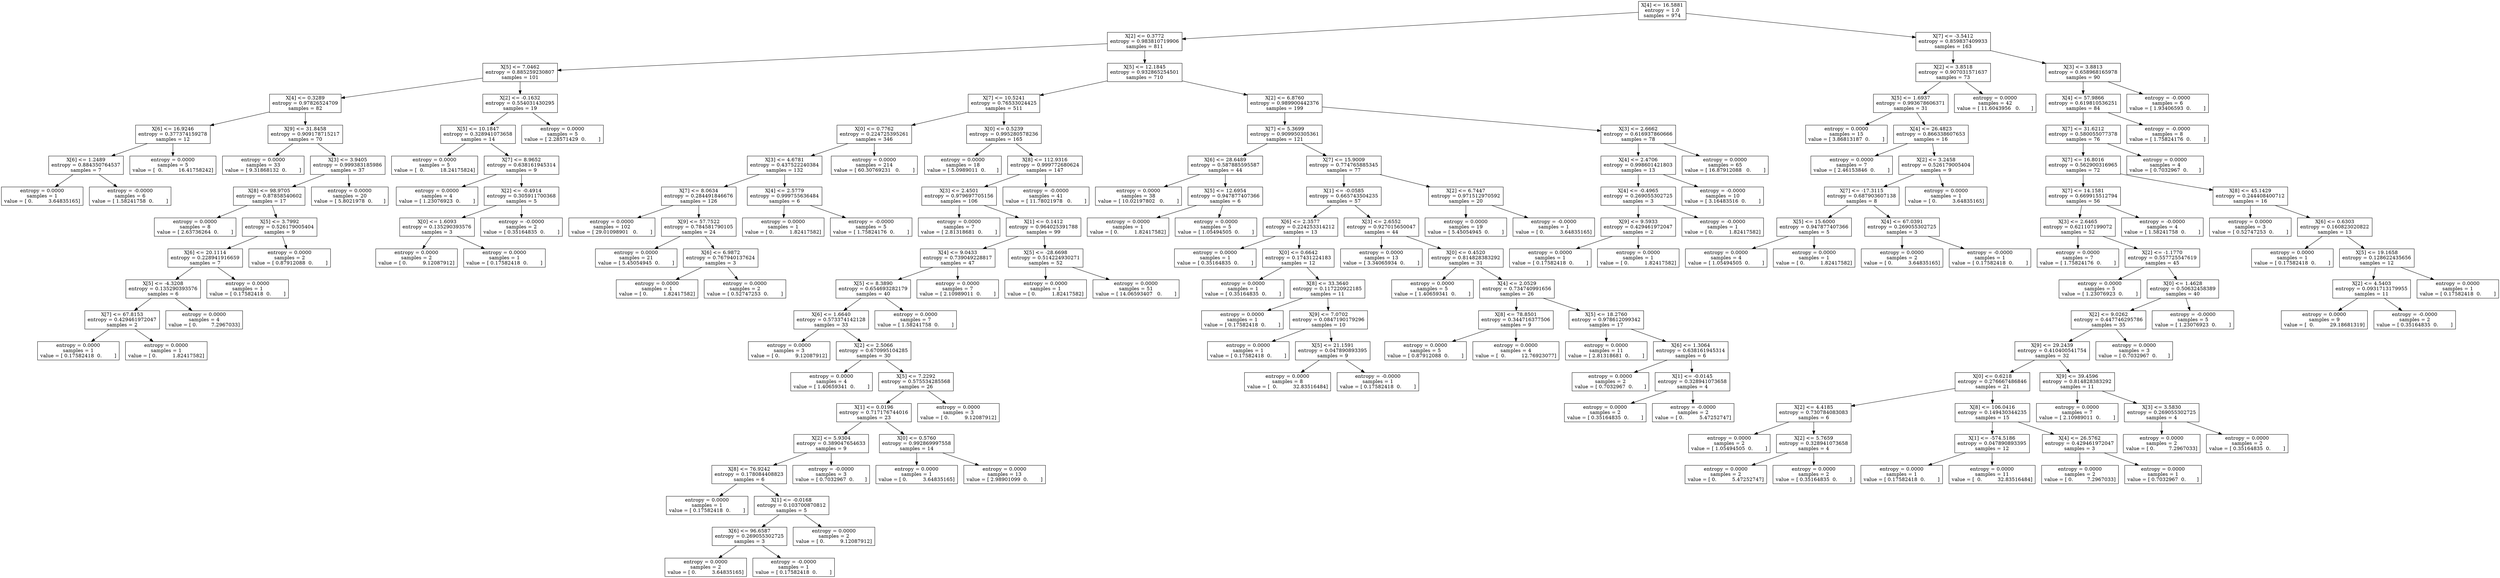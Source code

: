 digraph Tree {
0 [label="X[4] <= 16.5881\nentropy = 1.0\nsamples = 974", shape="box"] ;
1 [label="X[2] <= 0.3772\nentropy = 0.983810719906\nsamples = 811", shape="box"] ;
0 -> 1 ;
2 [label="X[5] <= 7.0462\nentropy = 0.885259230807\nsamples = 101", shape="box"] ;
1 -> 2 ;
3 [label="X[4] <= 0.3289\nentropy = 0.97826524709\nsamples = 82", shape="box"] ;
2 -> 3 ;
4 [label="X[6] <= 16.9246\nentropy = 0.377374159278\nsamples = 12", shape="box"] ;
3 -> 4 ;
5 [label="X[6] <= 1.2489\nentropy = 0.884350764537\nsamples = 7", shape="box"] ;
4 -> 5 ;
6 [label="entropy = 0.0000\nsamples = 1\nvalue = [ 0.          3.64835165]", shape="box"] ;
5 -> 6 ;
7 [label="entropy = -0.0000\nsamples = 6\nvalue = [ 1.58241758  0.        ]", shape="box"] ;
5 -> 7 ;
8 [label="entropy = 0.0000\nsamples = 5\nvalue = [  0.          16.41758242]", shape="box"] ;
4 -> 8 ;
9 [label="X[9] <= 31.8458\nentropy = 0.909178715217\nsamples = 70", shape="box"] ;
3 -> 9 ;
10 [label="entropy = 0.0000\nsamples = 33\nvalue = [ 9.31868132  0.        ]", shape="box"] ;
9 -> 10 ;
11 [label="X[3] <= 3.9405\nentropy = 0.999383185986\nsamples = 37", shape="box"] ;
9 -> 11 ;
12 [label="X[8] <= 98.9705\nentropy = 0.87858540602\nsamples = 17", shape="box"] ;
11 -> 12 ;
13 [label="entropy = 0.0000\nsamples = 8\nvalue = [ 2.63736264  0.        ]", shape="box"] ;
12 -> 13 ;
14 [label="X[5] <= 3.7992\nentropy = 0.526179005404\nsamples = 9", shape="box"] ;
12 -> 14 ;
15 [label="X[6] <= 20.1114\nentropy = 0.228941916659\nsamples = 7", shape="box"] ;
14 -> 15 ;
16 [label="X[5] <= -4.3208\nentropy = 0.135290393576\nsamples = 6", shape="box"] ;
15 -> 16 ;
17 [label="X[7] <= 67.8153\nentropy = 0.429461972047\nsamples = 2", shape="box"] ;
16 -> 17 ;
18 [label="entropy = 0.0000\nsamples = 1\nvalue = [ 0.17582418  0.        ]", shape="box"] ;
17 -> 18 ;
19 [label="entropy = 0.0000\nsamples = 1\nvalue = [ 0.          1.82417582]", shape="box"] ;
17 -> 19 ;
20 [label="entropy = 0.0000\nsamples = 4\nvalue = [ 0.         7.2967033]", shape="box"] ;
16 -> 20 ;
21 [label="entropy = 0.0000\nsamples = 1\nvalue = [ 0.17582418  0.        ]", shape="box"] ;
15 -> 21 ;
22 [label="entropy = 0.0000\nsamples = 2\nvalue = [ 0.87912088  0.        ]", shape="box"] ;
14 -> 22 ;
23 [label="entropy = 0.0000\nsamples = 20\nvalue = [ 5.8021978  0.       ]", shape="box"] ;
11 -> 23 ;
24 [label="X[2] <= -0.1632\nentropy = 0.554031430295\nsamples = 19", shape="box"] ;
2 -> 24 ;
25 [label="X[5] <= 10.1847\nentropy = 0.328941073658\nsamples = 14", shape="box"] ;
24 -> 25 ;
26 [label="entropy = 0.0000\nsamples = 5\nvalue = [  0.          18.24175824]", shape="box"] ;
25 -> 26 ;
27 [label="X[7] <= 8.9652\nentropy = 0.638161945314\nsamples = 9", shape="box"] ;
25 -> 27 ;
28 [label="entropy = 0.0000\nsamples = 4\nvalue = [ 1.23076923  0.        ]", shape="box"] ;
27 -> 28 ;
29 [label="X[2] <= -0.4914\nentropy = 0.305911700368\nsamples = 5", shape="box"] ;
27 -> 29 ;
30 [label="X[0] <= 1.6093\nentropy = 0.135290393576\nsamples = 3", shape="box"] ;
29 -> 30 ;
31 [label="entropy = 0.0000\nsamples = 2\nvalue = [ 0.          9.12087912]", shape="box"] ;
30 -> 31 ;
32 [label="entropy = 0.0000\nsamples = 1\nvalue = [ 0.17582418  0.        ]", shape="box"] ;
30 -> 32 ;
33 [label="entropy = -0.0000\nsamples = 2\nvalue = [ 0.35164835  0.        ]", shape="box"] ;
29 -> 33 ;
34 [label="entropy = 0.0000\nsamples = 5\nvalue = [ 2.28571429  0.        ]", shape="box"] ;
24 -> 34 ;
35 [label="X[5] <= 12.1845\nentropy = 0.932865254501\nsamples = 710", shape="box"] ;
1 -> 35 ;
36 [label="X[7] <= 10.5241\nentropy = 0.76533024425\nsamples = 511", shape="box"] ;
35 -> 36 ;
37 [label="X[0] <= 0.7762\nentropy = 0.224725395261\nsamples = 346", shape="box"] ;
36 -> 37 ;
38 [label="X[3] <= 4.6781\nentropy = 0.437522240384\nsamples = 132", shape="box"] ;
37 -> 38 ;
39 [label="X[7] <= 8.0634\nentropy = 0.284491846676\nsamples = 126", shape="box"] ;
38 -> 39 ;
40 [label="entropy = 0.0000\nsamples = 102\nvalue = [ 29.01098901   0.        ]", shape="box"] ;
39 -> 40 ;
41 [label="X[9] <= 57.7522\nentropy = 0.784581790105\nsamples = 24", shape="box"] ;
39 -> 41 ;
42 [label="entropy = 0.0000\nsamples = 21\nvalue = [ 5.45054945  0.        ]", shape="box"] ;
41 -> 42 ;
43 [label="X[6] <= 6.9872\nentropy = 0.767940137624\nsamples = 3", shape="box"] ;
41 -> 43 ;
44 [label="entropy = 0.0000\nsamples = 1\nvalue = [ 0.          1.82417582]", shape="box"] ;
43 -> 44 ;
45 [label="entropy = 0.0000\nsamples = 2\nvalue = [ 0.52747253  0.        ]", shape="box"] ;
43 -> 45 ;
46 [label="X[4] <= 2.5779\nentropy = 0.999755636484\nsamples = 6", shape="box"] ;
38 -> 46 ;
47 [label="entropy = 0.0000\nsamples = 1\nvalue = [ 0.          1.82417582]", shape="box"] ;
46 -> 47 ;
48 [label="entropy = -0.0000\nsamples = 5\nvalue = [ 1.75824176  0.        ]", shape="box"] ;
46 -> 48 ;
49 [label="entropy = 0.0000\nsamples = 214\nvalue = [ 60.30769231   0.        ]", shape="box"] ;
37 -> 49 ;
50 [label="X[0] <= 0.5239\nentropy = 0.995280578236\nsamples = 165", shape="box"] ;
36 -> 50 ;
51 [label="entropy = 0.0000\nsamples = 18\nvalue = [ 5.0989011  0.       ]", shape="box"] ;
50 -> 51 ;
52 [label="X[8] <= 112.9316\nentropy = 0.999772680624\nsamples = 147", shape="box"] ;
50 -> 52 ;
53 [label="X[3] <= 2.4501\nentropy = 0.979697705156\nsamples = 106", shape="box"] ;
52 -> 53 ;
54 [label="entropy = 0.0000\nsamples = 7\nvalue = [ 2.81318681  0.        ]", shape="box"] ;
53 -> 54 ;
55 [label="X[1] <= 0.1412\nentropy = 0.964025391788\nsamples = 99", shape="box"] ;
53 -> 55 ;
56 [label="X[4] <= 9.0433\nentropy = 0.739049228817\nsamples = 47", shape="box"] ;
55 -> 56 ;
57 [label="X[5] <= 8.3890\nentropy = 0.654693282179\nsamples = 40", shape="box"] ;
56 -> 57 ;
58 [label="X[6] <= 1.6640\nentropy = 0.573374142128\nsamples = 33", shape="box"] ;
57 -> 58 ;
59 [label="entropy = 0.0000\nsamples = 3\nvalue = [ 0.          9.12087912]", shape="box"] ;
58 -> 59 ;
60 [label="X[2] <= 2.5066\nentropy = 0.670995104285\nsamples = 30", shape="box"] ;
58 -> 60 ;
61 [label="entropy = 0.0000\nsamples = 4\nvalue = [ 1.40659341  0.        ]", shape="box"] ;
60 -> 61 ;
62 [label="X[5] <= 7.2292\nentropy = 0.575534285568\nsamples = 26", shape="box"] ;
60 -> 62 ;
63 [label="X[1] <= 0.0196\nentropy = 0.717176744016\nsamples = 23", shape="box"] ;
62 -> 63 ;
64 [label="X[2] <= 5.9304\nentropy = 0.389047654633\nsamples = 9", shape="box"] ;
63 -> 64 ;
65 [label="X[8] <= 76.9242\nentropy = 0.178084408823\nsamples = 6", shape="box"] ;
64 -> 65 ;
66 [label="entropy = 0.0000\nsamples = 1\nvalue = [ 0.17582418  0.        ]", shape="box"] ;
65 -> 66 ;
67 [label="X[1] <= -0.0168\nentropy = 0.103700870812\nsamples = 5", shape="box"] ;
65 -> 67 ;
68 [label="X[6] <= 96.6587\nentropy = 0.269055302725\nsamples = 3", shape="box"] ;
67 -> 68 ;
69 [label="entropy = 0.0000\nsamples = 2\nvalue = [ 0.          3.64835165]", shape="box"] ;
68 -> 69 ;
70 [label="entropy = -0.0000\nsamples = 1\nvalue = [ 0.17582418  0.        ]", shape="box"] ;
68 -> 70 ;
71 [label="entropy = 0.0000\nsamples = 2\nvalue = [ 0.          9.12087912]", shape="box"] ;
67 -> 71 ;
72 [label="entropy = -0.0000\nsamples = 3\nvalue = [ 0.7032967  0.       ]", shape="box"] ;
64 -> 72 ;
73 [label="X[0] <= 0.5760\nentropy = 0.992869997558\nsamples = 14", shape="box"] ;
63 -> 73 ;
74 [label="entropy = 0.0000\nsamples = 1\nvalue = [ 0.          3.64835165]", shape="box"] ;
73 -> 74 ;
75 [label="entropy = 0.0000\nsamples = 13\nvalue = [ 2.98901099  0.        ]", shape="box"] ;
73 -> 75 ;
76 [label="entropy = 0.0000\nsamples = 3\nvalue = [ 0.          9.12087912]", shape="box"] ;
62 -> 76 ;
77 [label="entropy = 0.0000\nsamples = 7\nvalue = [ 1.58241758  0.        ]", shape="box"] ;
57 -> 77 ;
78 [label="entropy = 0.0000\nsamples = 7\nvalue = [ 2.10989011  0.        ]", shape="box"] ;
56 -> 78 ;
79 [label="X[5] <= -28.6698\nentropy = 0.514224930271\nsamples = 52", shape="box"] ;
55 -> 79 ;
80 [label="entropy = 0.0000\nsamples = 1\nvalue = [ 0.          1.82417582]", shape="box"] ;
79 -> 80 ;
81 [label="entropy = 0.0000\nsamples = 51\nvalue = [ 14.06593407   0.        ]", shape="box"] ;
79 -> 81 ;
82 [label="entropy = -0.0000\nsamples = 41\nvalue = [ 11.78021978   0.        ]", shape="box"] ;
52 -> 82 ;
83 [label="X[2] <= 6.8760\nentropy = 0.989900442376\nsamples = 199", shape="box"] ;
35 -> 83 ;
84 [label="X[7] <= 5.3699\nentropy = 0.909950305361\nsamples = 121", shape="box"] ;
83 -> 84 ;
85 [label="X[6] <= 28.6489\nentropy = 0.587885595587\nsamples = 44", shape="box"] ;
84 -> 85 ;
86 [label="entropy = 0.0000\nsamples = 38\nvalue = [ 10.02197802   0.        ]", shape="box"] ;
85 -> 86 ;
87 [label="X[5] <= 12.6954\nentropy = 0.947877407366\nsamples = 6", shape="box"] ;
85 -> 87 ;
88 [label="entropy = 0.0000\nsamples = 1\nvalue = [ 0.          1.82417582]", shape="box"] ;
87 -> 88 ;
89 [label="entropy = 0.0000\nsamples = 5\nvalue = [ 1.05494505  0.        ]", shape="box"] ;
87 -> 89 ;
90 [label="X[7] <= 15.9009\nentropy = 0.774765885345\nsamples = 77", shape="box"] ;
84 -> 90 ;
91 [label="X[1] <= -0.0585\nentropy = 0.665743504235\nsamples = 57", shape="box"] ;
90 -> 91 ;
92 [label="X[6] <= 2.3577\nentropy = 0.224253314212\nsamples = 13", shape="box"] ;
91 -> 92 ;
93 [label="entropy = 0.0000\nsamples = 1\nvalue = [ 0.35164835  0.        ]", shape="box"] ;
92 -> 93 ;
94 [label="X[0] <= 0.6642\nentropy = 0.17431224183\nsamples = 12", shape="box"] ;
92 -> 94 ;
95 [label="entropy = 0.0000\nsamples = 1\nvalue = [ 0.35164835  0.        ]", shape="box"] ;
94 -> 95 ;
96 [label="X[8] <= 33.3640\nentropy = 0.117220922185\nsamples = 11", shape="box"] ;
94 -> 96 ;
97 [label="entropy = 0.0000\nsamples = 1\nvalue = [ 0.17582418  0.        ]", shape="box"] ;
96 -> 97 ;
98 [label="X[9] <= 7.0702\nentropy = 0.0847190179296\nsamples = 10", shape="box"] ;
96 -> 98 ;
99 [label="entropy = 0.0000\nsamples = 1\nvalue = [ 0.17582418  0.        ]", shape="box"] ;
98 -> 99 ;
100 [label="X[5] <= 21.1591\nentropy = 0.047890893395\nsamples = 9", shape="box"] ;
98 -> 100 ;
101 [label="entropy = 0.0000\nsamples = 8\nvalue = [  0.          32.83516484]", shape="box"] ;
100 -> 101 ;
102 [label="entropy = -0.0000\nsamples = 1\nvalue = [ 0.17582418  0.        ]", shape="box"] ;
100 -> 102 ;
103 [label="X[3] <= 2.6552\nentropy = 0.927015650047\nsamples = 44", shape="box"] ;
91 -> 103 ;
104 [label="entropy = 0.0000\nsamples = 13\nvalue = [ 3.34065934  0.        ]", shape="box"] ;
103 -> 104 ;
105 [label="X[0] <= 0.4520\nentropy = 0.814828383292\nsamples = 31", shape="box"] ;
103 -> 105 ;
106 [label="entropy = 0.0000\nsamples = 5\nvalue = [ 1.40659341  0.        ]", shape="box"] ;
105 -> 106 ;
107 [label="X[4] <= 2.0529\nentropy = 0.734740991656\nsamples = 26", shape="box"] ;
105 -> 107 ;
108 [label="X[8] <= 78.8501\nentropy = 0.344716377506\nsamples = 9", shape="box"] ;
107 -> 108 ;
109 [label="entropy = 0.0000\nsamples = 5\nvalue = [ 0.87912088  0.        ]", shape="box"] ;
108 -> 109 ;
110 [label="entropy = 0.0000\nsamples = 4\nvalue = [  0.          12.76923077]", shape="box"] ;
108 -> 110 ;
111 [label="X[5] <= 18.2760\nentropy = 0.978612099342\nsamples = 17", shape="box"] ;
107 -> 111 ;
112 [label="entropy = 0.0000\nsamples = 11\nvalue = [ 2.81318681  0.        ]", shape="box"] ;
111 -> 112 ;
113 [label="X[6] <= 1.3064\nentropy = 0.638161945314\nsamples = 6", shape="box"] ;
111 -> 113 ;
114 [label="entropy = 0.0000\nsamples = 2\nvalue = [ 0.7032967  0.       ]", shape="box"] ;
113 -> 114 ;
115 [label="X[1] <= -0.0145\nentropy = 0.328941073658\nsamples = 4", shape="box"] ;
113 -> 115 ;
116 [label="entropy = 0.0000\nsamples = 2\nvalue = [ 0.35164835  0.        ]", shape="box"] ;
115 -> 116 ;
117 [label="entropy = -0.0000\nsamples = 2\nvalue = [ 0.          5.47252747]", shape="box"] ;
115 -> 117 ;
118 [label="X[2] <= 6.7447\nentropy = 0.971512970592\nsamples = 20", shape="box"] ;
90 -> 118 ;
119 [label="entropy = 0.0000\nsamples = 19\nvalue = [ 5.45054945  0.        ]", shape="box"] ;
118 -> 119 ;
120 [label="entropy = -0.0000\nsamples = 1\nvalue = [ 0.          3.64835165]", shape="box"] ;
118 -> 120 ;
121 [label="X[3] <= 2.6662\nentropy = 0.616937860666\nsamples = 78", shape="box"] ;
83 -> 121 ;
122 [label="X[4] <= 2.4706\nentropy = 0.998601421803\nsamples = 13", shape="box"] ;
121 -> 122 ;
123 [label="X[4] <= -0.4965\nentropy = 0.269055302725\nsamples = 3", shape="box"] ;
122 -> 123 ;
124 [label="X[9] <= 9.5933\nentropy = 0.429461972047\nsamples = 2", shape="box"] ;
123 -> 124 ;
125 [label="entropy = 0.0000\nsamples = 1\nvalue = [ 0.17582418  0.        ]", shape="box"] ;
124 -> 125 ;
126 [label="entropy = 0.0000\nsamples = 1\nvalue = [ 0.          1.82417582]", shape="box"] ;
124 -> 126 ;
127 [label="entropy = -0.0000\nsamples = 1\nvalue = [ 0.          1.82417582]", shape="box"] ;
123 -> 127 ;
128 [label="entropy = -0.0000\nsamples = 10\nvalue = [ 3.16483516  0.        ]", shape="box"] ;
122 -> 128 ;
129 [label="entropy = 0.0000\nsamples = 65\nvalue = [ 16.87912088   0.        ]", shape="box"] ;
121 -> 129 ;
130 [label="X[7] <= -3.5412\nentropy = 0.859837409933\nsamples = 163", shape="box"] ;
0 -> 130 ;
131 [label="X[2] <= 3.8518\nentropy = 0.907031571637\nsamples = 73", shape="box"] ;
130 -> 131 ;
132 [label="X[5] <= 1.6937\nentropy = 0.993678606371\nsamples = 31", shape="box"] ;
131 -> 132 ;
133 [label="entropy = 0.0000\nsamples = 15\nvalue = [ 3.86813187  0.        ]", shape="box"] ;
132 -> 133 ;
134 [label="X[4] <= 26.4823\nentropy = 0.866338607653\nsamples = 16", shape="box"] ;
132 -> 134 ;
135 [label="entropy = 0.0000\nsamples = 7\nvalue = [ 2.46153846  0.        ]", shape="box"] ;
134 -> 135 ;
136 [label="X[2] <= 3.2458\nentropy = 0.526179005404\nsamples = 9", shape="box"] ;
134 -> 136 ;
137 [label="X[7] <= -17.3115\nentropy = 0.687903607138\nsamples = 8", shape="box"] ;
136 -> 137 ;
138 [label="X[5] <= 15.6000\nentropy = 0.947877407366\nsamples = 5", shape="box"] ;
137 -> 138 ;
139 [label="entropy = 0.0000\nsamples = 4\nvalue = [ 1.05494505  0.        ]", shape="box"] ;
138 -> 139 ;
140 [label="entropy = 0.0000\nsamples = 1\nvalue = [ 0.          1.82417582]", shape="box"] ;
138 -> 140 ;
141 [label="X[4] <= 67.0391\nentropy = 0.269055302725\nsamples = 3", shape="box"] ;
137 -> 141 ;
142 [label="entropy = 0.0000\nsamples = 2\nvalue = [ 0.          3.64835165]", shape="box"] ;
141 -> 142 ;
143 [label="entropy = -0.0000\nsamples = 1\nvalue = [ 0.17582418  0.        ]", shape="box"] ;
141 -> 143 ;
144 [label="entropy = 0.0000\nsamples = 1\nvalue = [ 0.          3.64835165]", shape="box"] ;
136 -> 144 ;
145 [label="entropy = 0.0000\nsamples = 42\nvalue = [ 11.6043956   0.       ]", shape="box"] ;
131 -> 145 ;
146 [label="X[3] <= 3.8813\nentropy = 0.658968165978\nsamples = 90", shape="box"] ;
130 -> 146 ;
147 [label="X[4] <= 57.9866\nentropy = 0.619810536251\nsamples = 84", shape="box"] ;
146 -> 147 ;
148 [label="X[7] <= 31.6212\nentropy = 0.580055077378\nsamples = 76", shape="box"] ;
147 -> 148 ;
149 [label="X[7] <= 16.8016\nentropy = 0.562900316965\nsamples = 72", shape="box"] ;
148 -> 149 ;
150 [label="X[7] <= 14.1581\nentropy = 0.669915512794\nsamples = 56", shape="box"] ;
149 -> 150 ;
151 [label="X[3] <= 2.6465\nentropy = 0.621107199072\nsamples = 52", shape="box"] ;
150 -> 151 ;
152 [label="entropy = 0.0000\nsamples = 7\nvalue = [ 1.75824176  0.        ]", shape="box"] ;
151 -> 152 ;
153 [label="X[2] <= -1.1770\nentropy = 0.557725547619\nsamples = 45", shape="box"] ;
151 -> 153 ;
154 [label="entropy = 0.0000\nsamples = 5\nvalue = [ 1.23076923  0.        ]", shape="box"] ;
153 -> 154 ;
155 [label="X[0] <= 1.4628\nentropy = 0.50632458389\nsamples = 40", shape="box"] ;
153 -> 155 ;
156 [label="X[2] <= 9.0262\nentropy = 0.447746295786\nsamples = 35", shape="box"] ;
155 -> 156 ;
157 [label="X[9] <= 29.2439\nentropy = 0.410400541754\nsamples = 32", shape="box"] ;
156 -> 157 ;
158 [label="X[0] <= 0.6218\nentropy = 0.276667486846\nsamples = 21", shape="box"] ;
157 -> 158 ;
159 [label="X[2] <= 4.4185\nentropy = 0.730784083083\nsamples = 6", shape="box"] ;
158 -> 159 ;
160 [label="entropy = 0.0000\nsamples = 2\nvalue = [ 1.05494505  0.        ]", shape="box"] ;
159 -> 160 ;
161 [label="X[2] <= 5.7659\nentropy = 0.328941073658\nsamples = 4", shape="box"] ;
159 -> 161 ;
162 [label="entropy = 0.0000\nsamples = 2\nvalue = [ 0.          5.47252747]", shape="box"] ;
161 -> 162 ;
163 [label="entropy = 0.0000\nsamples = 2\nvalue = [ 0.35164835  0.        ]", shape="box"] ;
161 -> 163 ;
164 [label="X[8] <= 106.0416\nentropy = 0.149430344235\nsamples = 15", shape="box"] ;
158 -> 164 ;
165 [label="X[1] <= -574.5186\nentropy = 0.047890893395\nsamples = 12", shape="box"] ;
164 -> 165 ;
166 [label="entropy = 0.0000\nsamples = 1\nvalue = [ 0.17582418  0.        ]", shape="box"] ;
165 -> 166 ;
167 [label="entropy = 0.0000\nsamples = 11\nvalue = [  0.          32.83516484]", shape="box"] ;
165 -> 167 ;
168 [label="X[4] <= 26.5762\nentropy = 0.429461972047\nsamples = 3", shape="box"] ;
164 -> 168 ;
169 [label="entropy = 0.0000\nsamples = 2\nvalue = [ 0.         7.2967033]", shape="box"] ;
168 -> 169 ;
170 [label="entropy = 0.0000\nsamples = 1\nvalue = [ 0.7032967  0.       ]", shape="box"] ;
168 -> 170 ;
171 [label="X[9] <= 39.4596\nentropy = 0.814828383292\nsamples = 11", shape="box"] ;
157 -> 171 ;
172 [label="entropy = 0.0000\nsamples = 7\nvalue = [ 2.10989011  0.        ]", shape="box"] ;
171 -> 172 ;
173 [label="X[3] <= 3.5830\nentropy = 0.269055302725\nsamples = 4", shape="box"] ;
171 -> 173 ;
174 [label="entropy = 0.0000\nsamples = 2\nvalue = [ 0.         7.2967033]", shape="box"] ;
173 -> 174 ;
175 [label="entropy = 0.0000\nsamples = 2\nvalue = [ 0.35164835  0.        ]", shape="box"] ;
173 -> 175 ;
176 [label="entropy = 0.0000\nsamples = 3\nvalue = [ 0.7032967  0.       ]", shape="box"] ;
156 -> 176 ;
177 [label="entropy = -0.0000\nsamples = 5\nvalue = [ 1.23076923  0.        ]", shape="box"] ;
155 -> 177 ;
178 [label="entropy = -0.0000\nsamples = 4\nvalue = [ 1.58241758  0.        ]", shape="box"] ;
150 -> 178 ;
179 [label="X[8] <= 45.1429\nentropy = 0.244408400712\nsamples = 16", shape="box"] ;
149 -> 179 ;
180 [label="entropy = 0.0000\nsamples = 3\nvalue = [ 0.52747253  0.        ]", shape="box"] ;
179 -> 180 ;
181 [label="X[6] <= 0.6303\nentropy = 0.160823020822\nsamples = 13", shape="box"] ;
179 -> 181 ;
182 [label="entropy = 0.0000\nsamples = 1\nvalue = [ 0.17582418  0.        ]", shape="box"] ;
181 -> 182 ;
183 [label="X[5] <= 19.1658\nentropy = 0.128622435656\nsamples = 12", shape="box"] ;
181 -> 183 ;
184 [label="X[2] <= 4.5403\nentropy = 0.0931713179955\nsamples = 11", shape="box"] ;
183 -> 184 ;
185 [label="entropy = 0.0000\nsamples = 9\nvalue = [  0.          29.18681319]", shape="box"] ;
184 -> 185 ;
186 [label="entropy = -0.0000\nsamples = 2\nvalue = [ 0.35164835  0.        ]", shape="box"] ;
184 -> 186 ;
187 [label="entropy = 0.0000\nsamples = 1\nvalue = [ 0.17582418  0.        ]", shape="box"] ;
183 -> 187 ;
188 [label="entropy = 0.0000\nsamples = 4\nvalue = [ 0.7032967  0.       ]", shape="box"] ;
148 -> 188 ;
189 [label="entropy = -0.0000\nsamples = 8\nvalue = [ 1.75824176  0.        ]", shape="box"] ;
147 -> 189 ;
190 [label="entropy = -0.0000\nsamples = 6\nvalue = [ 1.93406593  0.        ]", shape="box"] ;
146 -> 190 ;
}